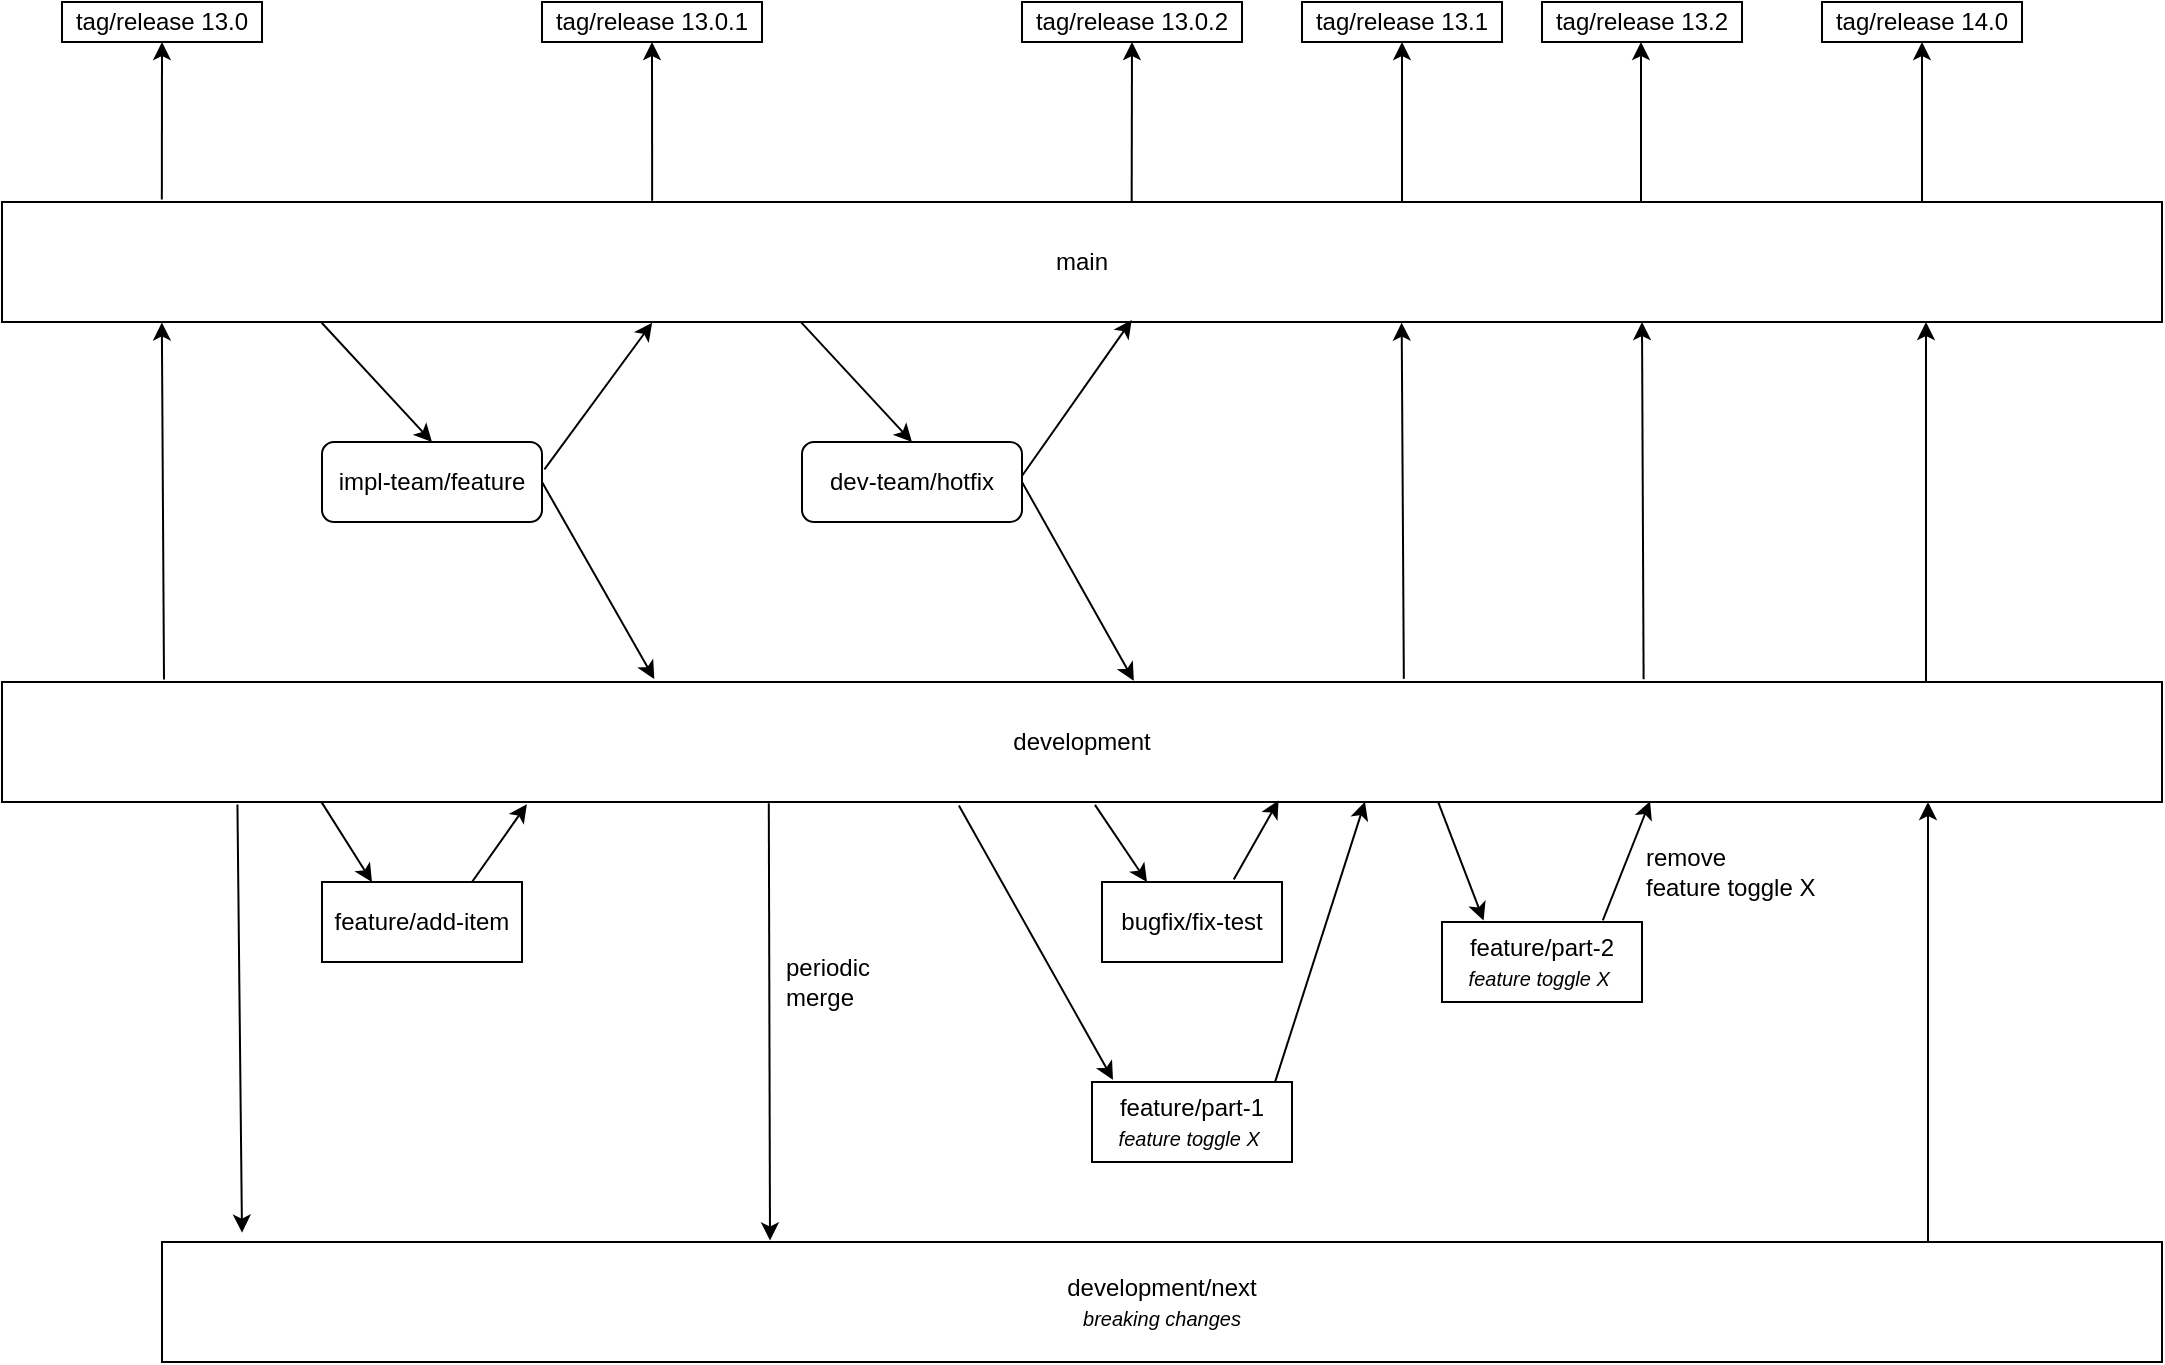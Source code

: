 <mxfile version="24.2.2" type="github">
  <diagram name="Page-1" id="IohD2jZ7NSLXi6qwIVtM">
    <mxGraphModel dx="1963" dy="782" grid="1" gridSize="10" guides="1" tooltips="1" connect="1" arrows="1" fold="1" page="1" pageScale="1" pageWidth="583" pageHeight="827" math="0" shadow="0">
      <root>
        <mxCell id="0" />
        <mxCell id="1" parent="0" />
        <mxCell id="JIciVttdm8tCTKpBVyrq-1" value="main" style="rounded=0;whiteSpace=wrap;html=1;" vertex="1" parent="1">
          <mxGeometry x="-240" y="160" width="1080" height="60" as="geometry" />
        </mxCell>
        <mxCell id="JIciVttdm8tCTKpBVyrq-2" value="development" style="rounded=0;whiteSpace=wrap;html=1;" vertex="1" parent="1">
          <mxGeometry x="-240" y="400" width="1080" height="60" as="geometry" />
        </mxCell>
        <mxCell id="JIciVttdm8tCTKpBVyrq-4" value="" style="endArrow=classic;html=1;rounded=0;exitX=0.075;exitY=-0.02;exitDx=0;exitDy=0;exitPerimeter=0;entryX=0.074;entryY=1.004;entryDx=0;entryDy=0;entryPerimeter=0;" edge="1" parent="1" source="JIciVttdm8tCTKpBVyrq-2" target="JIciVttdm8tCTKpBVyrq-1">
          <mxGeometry width="50" height="50" relative="1" as="geometry">
            <mxPoint x="400" y="470" as="sourcePoint" />
            <mxPoint x="-170" y="250" as="targetPoint" />
          </mxGeometry>
        </mxCell>
        <mxCell id="JIciVttdm8tCTKpBVyrq-7" value="" style="endArrow=classic;html=1;rounded=0;exitX=0.074;exitY=-0.02;exitDx=0;exitDy=0;exitPerimeter=0;entryX=0.5;entryY=1;entryDx=0;entryDy=0;" edge="1" parent="1" source="JIciVttdm8tCTKpBVyrq-1" target="JIciVttdm8tCTKpBVyrq-8">
          <mxGeometry width="50" height="50" relative="1" as="geometry">
            <mxPoint x="-130" y="150" as="sourcePoint" />
            <mxPoint x="-160" y="90" as="targetPoint" />
          </mxGeometry>
        </mxCell>
        <mxCell id="JIciVttdm8tCTKpBVyrq-8" value="tag/release 13.0" style="rounded=0;whiteSpace=wrap;html=1;" vertex="1" parent="1">
          <mxGeometry x="-210" y="60" width="100" height="20" as="geometry" />
        </mxCell>
        <mxCell id="JIciVttdm8tCTKpBVyrq-9" value="impl-team/feature" style="rounded=1;whiteSpace=wrap;html=1;" vertex="1" parent="1">
          <mxGeometry x="-80" y="280" width="110" height="40" as="geometry" />
        </mxCell>
        <mxCell id="JIciVttdm8tCTKpBVyrq-10" value="" style="endArrow=classic;html=1;rounded=0;exitX=0.148;exitY=1.006;exitDx=0;exitDy=0;exitPerimeter=0;entryX=0.5;entryY=0;entryDx=0;entryDy=0;" edge="1" parent="1" source="JIciVttdm8tCTKpBVyrq-1" target="JIciVttdm8tCTKpBVyrq-9">
          <mxGeometry width="50" height="50" relative="1" as="geometry">
            <mxPoint x="260" y="330" as="sourcePoint" />
            <mxPoint x="310" y="280" as="targetPoint" />
          </mxGeometry>
        </mxCell>
        <mxCell id="JIciVttdm8tCTKpBVyrq-15" value="" style="endArrow=classic;html=1;rounded=0;exitX=1.011;exitY=0.343;exitDx=0;exitDy=0;entryX=0.301;entryY=1.006;entryDx=0;entryDy=0;entryPerimeter=0;exitPerimeter=0;" edge="1" parent="1" source="JIciVttdm8tCTKpBVyrq-9" target="JIciVttdm8tCTKpBVyrq-1">
          <mxGeometry width="50" height="50" relative="1" as="geometry">
            <mxPoint x="85" y="290" as="sourcePoint" />
            <mxPoint x="220" y="250" as="targetPoint" />
          </mxGeometry>
        </mxCell>
        <mxCell id="JIciVttdm8tCTKpBVyrq-17" value="" style="endArrow=classic;html=1;rounded=0;exitX=0.301;exitY=-0.011;exitDx=0;exitDy=0;exitPerimeter=0;entryX=0.5;entryY=1;entryDx=0;entryDy=0;" edge="1" parent="1" source="JIciVttdm8tCTKpBVyrq-1" target="JIciVttdm8tCTKpBVyrq-18">
          <mxGeometry width="50" height="50" relative="1" as="geometry">
            <mxPoint x="130" y="250" as="sourcePoint" />
            <mxPoint x="85" y="90" as="targetPoint" />
          </mxGeometry>
        </mxCell>
        <mxCell id="JIciVttdm8tCTKpBVyrq-18" value="tag/release 13.0.1" style="rounded=0;whiteSpace=wrap;html=1;" vertex="1" parent="1">
          <mxGeometry x="30" y="60" width="110" height="20" as="geometry" />
        </mxCell>
        <mxCell id="JIciVttdm8tCTKpBVyrq-19" value="" style="endArrow=classic;html=1;rounded=0;exitX=1;exitY=0.5;exitDx=0;exitDy=0;entryX=0.302;entryY=-0.025;entryDx=0;entryDy=0;entryPerimeter=0;" edge="1" parent="1" source="JIciVttdm8tCTKpBVyrq-9" target="JIciVttdm8tCTKpBVyrq-2">
          <mxGeometry width="50" height="50" relative="1" as="geometry">
            <mxPoint x="85" y="310" as="sourcePoint" />
            <mxPoint x="85" y="399" as="targetPoint" />
          </mxGeometry>
        </mxCell>
        <mxCell id="JIciVttdm8tCTKpBVyrq-22" value="dev-team/hotfix" style="rounded=1;whiteSpace=wrap;html=1;" vertex="1" parent="1">
          <mxGeometry x="160" y="280" width="110" height="40" as="geometry" />
        </mxCell>
        <mxCell id="JIciVttdm8tCTKpBVyrq-27" value="" style="endArrow=classic;html=1;rounded=0;exitX=0.37;exitY=1.003;exitDx=0;exitDy=0;exitPerimeter=0;entryX=0.5;entryY=0;entryDx=0;entryDy=0;" edge="1" parent="1" source="JIciVttdm8tCTKpBVyrq-1" target="JIciVttdm8tCTKpBVyrq-22">
          <mxGeometry width="50" height="50" relative="1" as="geometry">
            <mxPoint x="170" y="220" as="sourcePoint" />
            <mxPoint x="220" y="270" as="targetPoint" />
          </mxGeometry>
        </mxCell>
        <mxCell id="JIciVttdm8tCTKpBVyrq-28" value="" style="endArrow=classic;html=1;rounded=0;entryX=0.524;entryY=-0.01;entryDx=0;entryDy=0;entryPerimeter=0;exitX=1;exitY=0.5;exitDx=0;exitDy=0;" edge="1" parent="1" source="JIciVttdm8tCTKpBVyrq-22" target="JIciVttdm8tCTKpBVyrq-2">
          <mxGeometry width="50" height="50" relative="1" as="geometry">
            <mxPoint x="325" y="310" as="sourcePoint" />
            <mxPoint x="380" y="290" as="targetPoint" />
          </mxGeometry>
        </mxCell>
        <mxCell id="JIciVttdm8tCTKpBVyrq-29" value="" style="endArrow=classic;html=1;rounded=0;entryX=0.523;entryY=0.983;entryDx=0;entryDy=0;entryPerimeter=0;exitX=0.999;exitY=0.428;exitDx=0;exitDy=0;exitPerimeter=0;" edge="1" parent="1" source="JIciVttdm8tCTKpBVyrq-22" target="JIciVttdm8tCTKpBVyrq-1">
          <mxGeometry width="50" height="50" relative="1" as="geometry">
            <mxPoint x="325" y="290" as="sourcePoint" />
            <mxPoint x="340" y="230" as="targetPoint" />
          </mxGeometry>
        </mxCell>
        <mxCell id="JIciVttdm8tCTKpBVyrq-32" value="tag/release 13.0.2" style="rounded=0;whiteSpace=wrap;html=1;" vertex="1" parent="1">
          <mxGeometry x="270" y="60" width="110" height="20" as="geometry" />
        </mxCell>
        <mxCell id="JIciVttdm8tCTKpBVyrq-33" value="" style="endArrow=classic;html=1;rounded=0;entryX=0.5;entryY=1;entryDx=0;entryDy=0;exitX=0.523;exitY=-0.008;exitDx=0;exitDy=0;exitPerimeter=0;" edge="1" parent="1" source="JIciVttdm8tCTKpBVyrq-1" target="JIciVttdm8tCTKpBVyrq-32">
          <mxGeometry width="50" height="50" relative="1" as="geometry">
            <mxPoint x="370" y="140" as="sourcePoint" />
            <mxPoint x="300" y="230" as="targetPoint" />
          </mxGeometry>
        </mxCell>
        <mxCell id="JIciVttdm8tCTKpBVyrq-35" value="feature/add-item" style="rounded=0;whiteSpace=wrap;html=1;" vertex="1" parent="1">
          <mxGeometry x="-80" y="500" width="100" height="40" as="geometry" />
        </mxCell>
        <mxCell id="JIciVttdm8tCTKpBVyrq-36" value="" style="endArrow=classic;html=1;rounded=0;entryX=0.25;entryY=0;entryDx=0;entryDy=0;exitX=0.148;exitY=1.003;exitDx=0;exitDy=0;exitPerimeter=0;" edge="1" parent="1" source="JIciVttdm8tCTKpBVyrq-2" target="JIciVttdm8tCTKpBVyrq-35">
          <mxGeometry width="50" height="50" relative="1" as="geometry">
            <mxPoint y="461" as="sourcePoint" />
            <mxPoint x="250" y="380" as="targetPoint" />
          </mxGeometry>
        </mxCell>
        <mxCell id="JIciVttdm8tCTKpBVyrq-37" value="" style="endArrow=classic;html=1;rounded=0;entryX=0.243;entryY=1.019;entryDx=0;entryDy=0;entryPerimeter=0;exitX=0.75;exitY=0;exitDx=0;exitDy=0;" edge="1" parent="1" source="JIciVttdm8tCTKpBVyrq-35" target="JIciVttdm8tCTKpBVyrq-2">
          <mxGeometry width="50" height="50" relative="1" as="geometry">
            <mxPoint x="159" y="515" as="sourcePoint" />
            <mxPoint x="190" y="480" as="targetPoint" />
          </mxGeometry>
        </mxCell>
        <mxCell id="JIciVttdm8tCTKpBVyrq-38" value="bugfix/fix-test" style="rounded=0;whiteSpace=wrap;html=1;" vertex="1" parent="1">
          <mxGeometry x="310" y="500" width="90" height="40" as="geometry" />
        </mxCell>
        <mxCell id="JIciVttdm8tCTKpBVyrq-39" value="" style="endArrow=classic;html=1;rounded=0;entryX=0.25;entryY=0;entryDx=0;entryDy=0;exitX=0.506;exitY=1.024;exitDx=0;exitDy=0;exitPerimeter=0;" edge="1" parent="1" source="JIciVttdm8tCTKpBVyrq-2" target="JIciVttdm8tCTKpBVyrq-38">
          <mxGeometry width="50" height="50" relative="1" as="geometry">
            <mxPoint x="200" y="470" as="sourcePoint" />
            <mxPoint x="300" y="390" as="targetPoint" />
          </mxGeometry>
        </mxCell>
        <mxCell id="JIciVttdm8tCTKpBVyrq-41" value="" style="endArrow=classic;html=1;rounded=0;exitX=0.732;exitY=-0.032;exitDx=0;exitDy=0;exitPerimeter=0;entryX=0.591;entryY=0.987;entryDx=0;entryDy=0;entryPerimeter=0;" edge="1" parent="1" source="JIciVttdm8tCTKpBVyrq-38" target="JIciVttdm8tCTKpBVyrq-2">
          <mxGeometry width="50" height="50" relative="1" as="geometry">
            <mxPoint x="220" y="560" as="sourcePoint" />
            <mxPoint x="399" y="463" as="targetPoint" />
          </mxGeometry>
        </mxCell>
        <mxCell id="JIciVttdm8tCTKpBVyrq-42" value="" style="endArrow=classic;html=1;rounded=0;exitX=0.649;exitY=-0.026;exitDx=0;exitDy=0;exitPerimeter=0;entryX=0.648;entryY=1.005;entryDx=0;entryDy=0;entryPerimeter=0;" edge="1" parent="1" source="JIciVttdm8tCTKpBVyrq-2" target="JIciVttdm8tCTKpBVyrq-1">
          <mxGeometry width="50" height="50" relative="1" as="geometry">
            <mxPoint x="330" y="350" as="sourcePoint" />
            <mxPoint x="380" y="300" as="targetPoint" />
          </mxGeometry>
        </mxCell>
        <mxCell id="JIciVttdm8tCTKpBVyrq-43" value="" style="endArrow=classic;html=1;rounded=0;entryX=0.5;entryY=1;entryDx=0;entryDy=0;exitX=0.523;exitY=-0.008;exitDx=0;exitDy=0;exitPerimeter=0;" edge="1" parent="1">
          <mxGeometry width="50" height="50" relative="1" as="geometry">
            <mxPoint x="460" y="160" as="sourcePoint" />
            <mxPoint x="460" y="80" as="targetPoint" />
          </mxGeometry>
        </mxCell>
        <mxCell id="JIciVttdm8tCTKpBVyrq-44" value="tag/release 13.1" style="rounded=0;whiteSpace=wrap;html=1;" vertex="1" parent="1">
          <mxGeometry x="410" y="60" width="100" height="20" as="geometry" />
        </mxCell>
        <mxCell id="JIciVttdm8tCTKpBVyrq-45" value="" style="endArrow=classic;html=1;rounded=0;exitX=0.443;exitY=1.03;exitDx=0;exitDy=0;exitPerimeter=0;entryX=0.105;entryY=-0.027;entryDx=0;entryDy=0;entryPerimeter=0;" edge="1" parent="1" source="JIciVttdm8tCTKpBVyrq-2" target="JIciVttdm8tCTKpBVyrq-46">
          <mxGeometry width="50" height="50" relative="1" as="geometry">
            <mxPoint x="260" y="560" as="sourcePoint" />
            <mxPoint x="300" y="600" as="targetPoint" />
          </mxGeometry>
        </mxCell>
        <mxCell id="JIciVttdm8tCTKpBVyrq-46" value="feature/part-1&lt;div&gt;&lt;i&gt;&lt;font style=&quot;font-size: 10px;&quot;&gt;feature toggle X&amp;nbsp;&lt;/font&gt;&lt;/i&gt;&lt;/div&gt;" style="rounded=0;whiteSpace=wrap;html=1;" vertex="1" parent="1">
          <mxGeometry x="305" y="600" width="100" height="40" as="geometry" />
        </mxCell>
        <mxCell id="JIciVttdm8tCTKpBVyrq-47" value="" style="endArrow=classic;html=1;rounded=0;exitX=0.916;exitY=-0.004;exitDx=0;exitDy=0;exitPerimeter=0;entryX=0.631;entryY=0.998;entryDx=0;entryDy=0;entryPerimeter=0;" edge="1" parent="1" source="JIciVttdm8tCTKpBVyrq-46" target="JIciVttdm8tCTKpBVyrq-2">
          <mxGeometry width="50" height="50" relative="1" as="geometry">
            <mxPoint x="370" y="550" as="sourcePoint" />
            <mxPoint x="420" y="500" as="targetPoint" />
          </mxGeometry>
        </mxCell>
        <mxCell id="JIciVttdm8tCTKpBVyrq-49" value="feature/part-2&lt;div&gt;&lt;i&gt;&lt;font style=&quot;font-size: 10px;&quot;&gt;feature toggle X&amp;nbsp;&lt;/font&gt;&lt;/i&gt;&lt;/div&gt;" style="rounded=0;whiteSpace=wrap;html=1;" vertex="1" parent="1">
          <mxGeometry x="480" y="520" width="100" height="40" as="geometry" />
        </mxCell>
        <mxCell id="JIciVttdm8tCTKpBVyrq-50" value="" style="endArrow=classic;html=1;rounded=0;exitX=0.665;exitY=1.005;exitDx=0;exitDy=0;exitPerimeter=0;entryX=0.208;entryY=-0.019;entryDx=0;entryDy=0;entryPerimeter=0;" edge="1" parent="1" source="JIciVttdm8tCTKpBVyrq-2" target="JIciVttdm8tCTKpBVyrq-49">
          <mxGeometry width="50" height="50" relative="1" as="geometry">
            <mxPoint x="510" y="510" as="sourcePoint" />
            <mxPoint x="560" y="460" as="targetPoint" />
          </mxGeometry>
        </mxCell>
        <mxCell id="JIciVttdm8tCTKpBVyrq-51" value="" style="endArrow=classic;html=1;rounded=0;exitX=0.804;exitY=-0.019;exitDx=0;exitDy=0;exitPerimeter=0;entryX=0.763;entryY=0.993;entryDx=0;entryDy=0;entryPerimeter=0;" edge="1" parent="1" source="JIciVttdm8tCTKpBVyrq-49" target="JIciVttdm8tCTKpBVyrq-2">
          <mxGeometry width="50" height="50" relative="1" as="geometry">
            <mxPoint x="510" y="510" as="sourcePoint" />
            <mxPoint x="560" y="460" as="targetPoint" />
          </mxGeometry>
        </mxCell>
        <mxCell id="JIciVttdm8tCTKpBVyrq-53" value="remove&lt;div&gt;feature toggle X&lt;/div&gt;" style="text;html=1;align=left;verticalAlign=middle;whiteSpace=wrap;rounded=0;" vertex="1" parent="1">
          <mxGeometry x="580" y="480" width="100" height="30" as="geometry" />
        </mxCell>
        <mxCell id="JIciVttdm8tCTKpBVyrq-54" value="" style="endArrow=classic;html=1;rounded=0;exitX=0.76;exitY=-0.023;exitDx=0;exitDy=0;exitPerimeter=0;entryX=0.648;entryY=1.005;entryDx=0;entryDy=0;entryPerimeter=0;" edge="1" parent="1" source="JIciVttdm8tCTKpBVyrq-2">
          <mxGeometry width="50" height="50" relative="1" as="geometry">
            <mxPoint x="581" y="398" as="sourcePoint" />
            <mxPoint x="580" y="220" as="targetPoint" />
          </mxGeometry>
        </mxCell>
        <mxCell id="JIciVttdm8tCTKpBVyrq-55" value="" style="endArrow=classic;html=1;rounded=0;entryX=0.5;entryY=1;entryDx=0;entryDy=0;exitX=0.523;exitY=-0.008;exitDx=0;exitDy=0;exitPerimeter=0;" edge="1" parent="1">
          <mxGeometry width="50" height="50" relative="1" as="geometry">
            <mxPoint x="579.49" y="160" as="sourcePoint" />
            <mxPoint x="579.49" y="80" as="targetPoint" />
          </mxGeometry>
        </mxCell>
        <mxCell id="JIciVttdm8tCTKpBVyrq-56" value="tag/release 13.2" style="rounded=0;whiteSpace=wrap;html=1;" vertex="1" parent="1">
          <mxGeometry x="530" y="60" width="100" height="20" as="geometry" />
        </mxCell>
        <mxCell id="JIciVttdm8tCTKpBVyrq-58" value="development/next&lt;div&gt;&lt;i&gt;&lt;font style=&quot;font-size: 10px;&quot;&gt;breaking changes&lt;/font&gt;&lt;/i&gt;&lt;/div&gt;" style="rounded=0;whiteSpace=wrap;html=1;" vertex="1" parent="1">
          <mxGeometry x="-160" y="680" width="1000" height="60" as="geometry" />
        </mxCell>
        <mxCell id="JIciVttdm8tCTKpBVyrq-59" value="" style="endArrow=classic;html=1;rounded=0;exitX=0.109;exitY=1.02;exitDx=0;exitDy=0;exitPerimeter=0;entryX=0.04;entryY=-0.078;entryDx=0;entryDy=0;entryPerimeter=0;" edge="1" parent="1" source="JIciVttdm8tCTKpBVyrq-2" target="JIciVttdm8tCTKpBVyrq-58">
          <mxGeometry width="50" height="50" relative="1" as="geometry">
            <mxPoint x="90" y="560" as="sourcePoint" />
            <mxPoint x="140" y="510" as="targetPoint" />
          </mxGeometry>
        </mxCell>
        <mxCell id="JIciVttdm8tCTKpBVyrq-60" value="" style="endArrow=classic;html=1;rounded=0;exitX=0.355;exitY=1.01;exitDx=0;exitDy=0;exitPerimeter=0;entryX=0.304;entryY=-0.013;entryDx=0;entryDy=0;entryPerimeter=0;" edge="1" parent="1" source="JIciVttdm8tCTKpBVyrq-2" target="JIciVttdm8tCTKpBVyrq-58">
          <mxGeometry width="50" height="50" relative="1" as="geometry">
            <mxPoint x="270" y="540" as="sourcePoint" />
            <mxPoint x="320" y="490" as="targetPoint" />
          </mxGeometry>
        </mxCell>
        <mxCell id="JIciVttdm8tCTKpBVyrq-61" value="periodic merge" style="text;html=1;align=left;verticalAlign=middle;whiteSpace=wrap;rounded=0;" vertex="1" parent="1">
          <mxGeometry x="150" y="535" width="50" height="30" as="geometry" />
        </mxCell>
        <mxCell id="JIciVttdm8tCTKpBVyrq-62" value="" style="endArrow=classic;html=1;rounded=0;exitX=0.883;exitY=-0.008;exitDx=0;exitDy=0;exitPerimeter=0;" edge="1" parent="1" source="JIciVttdm8tCTKpBVyrq-58">
          <mxGeometry width="50" height="50" relative="1" as="geometry">
            <mxPoint x="430" y="630" as="sourcePoint" />
            <mxPoint x="723" y="460" as="targetPoint" />
          </mxGeometry>
        </mxCell>
        <mxCell id="JIciVttdm8tCTKpBVyrq-63" value="" style="endArrow=classic;html=1;rounded=0;" edge="1" parent="1">
          <mxGeometry width="50" height="50" relative="1" as="geometry">
            <mxPoint x="722" y="400" as="sourcePoint" />
            <mxPoint x="722" y="220" as="targetPoint" />
          </mxGeometry>
        </mxCell>
        <mxCell id="JIciVttdm8tCTKpBVyrq-64" value="" style="endArrow=classic;html=1;rounded=0;entryX=0.5;entryY=1;entryDx=0;entryDy=0;exitX=0.523;exitY=-0.008;exitDx=0;exitDy=0;exitPerimeter=0;" edge="1" parent="1">
          <mxGeometry width="50" height="50" relative="1" as="geometry">
            <mxPoint x="720" y="160" as="sourcePoint" />
            <mxPoint x="720" y="80" as="targetPoint" />
          </mxGeometry>
        </mxCell>
        <mxCell id="JIciVttdm8tCTKpBVyrq-65" value="tag/release 14.0" style="rounded=0;whiteSpace=wrap;html=1;" vertex="1" parent="1">
          <mxGeometry x="670" y="60" width="100" height="20" as="geometry" />
        </mxCell>
      </root>
    </mxGraphModel>
  </diagram>
</mxfile>
